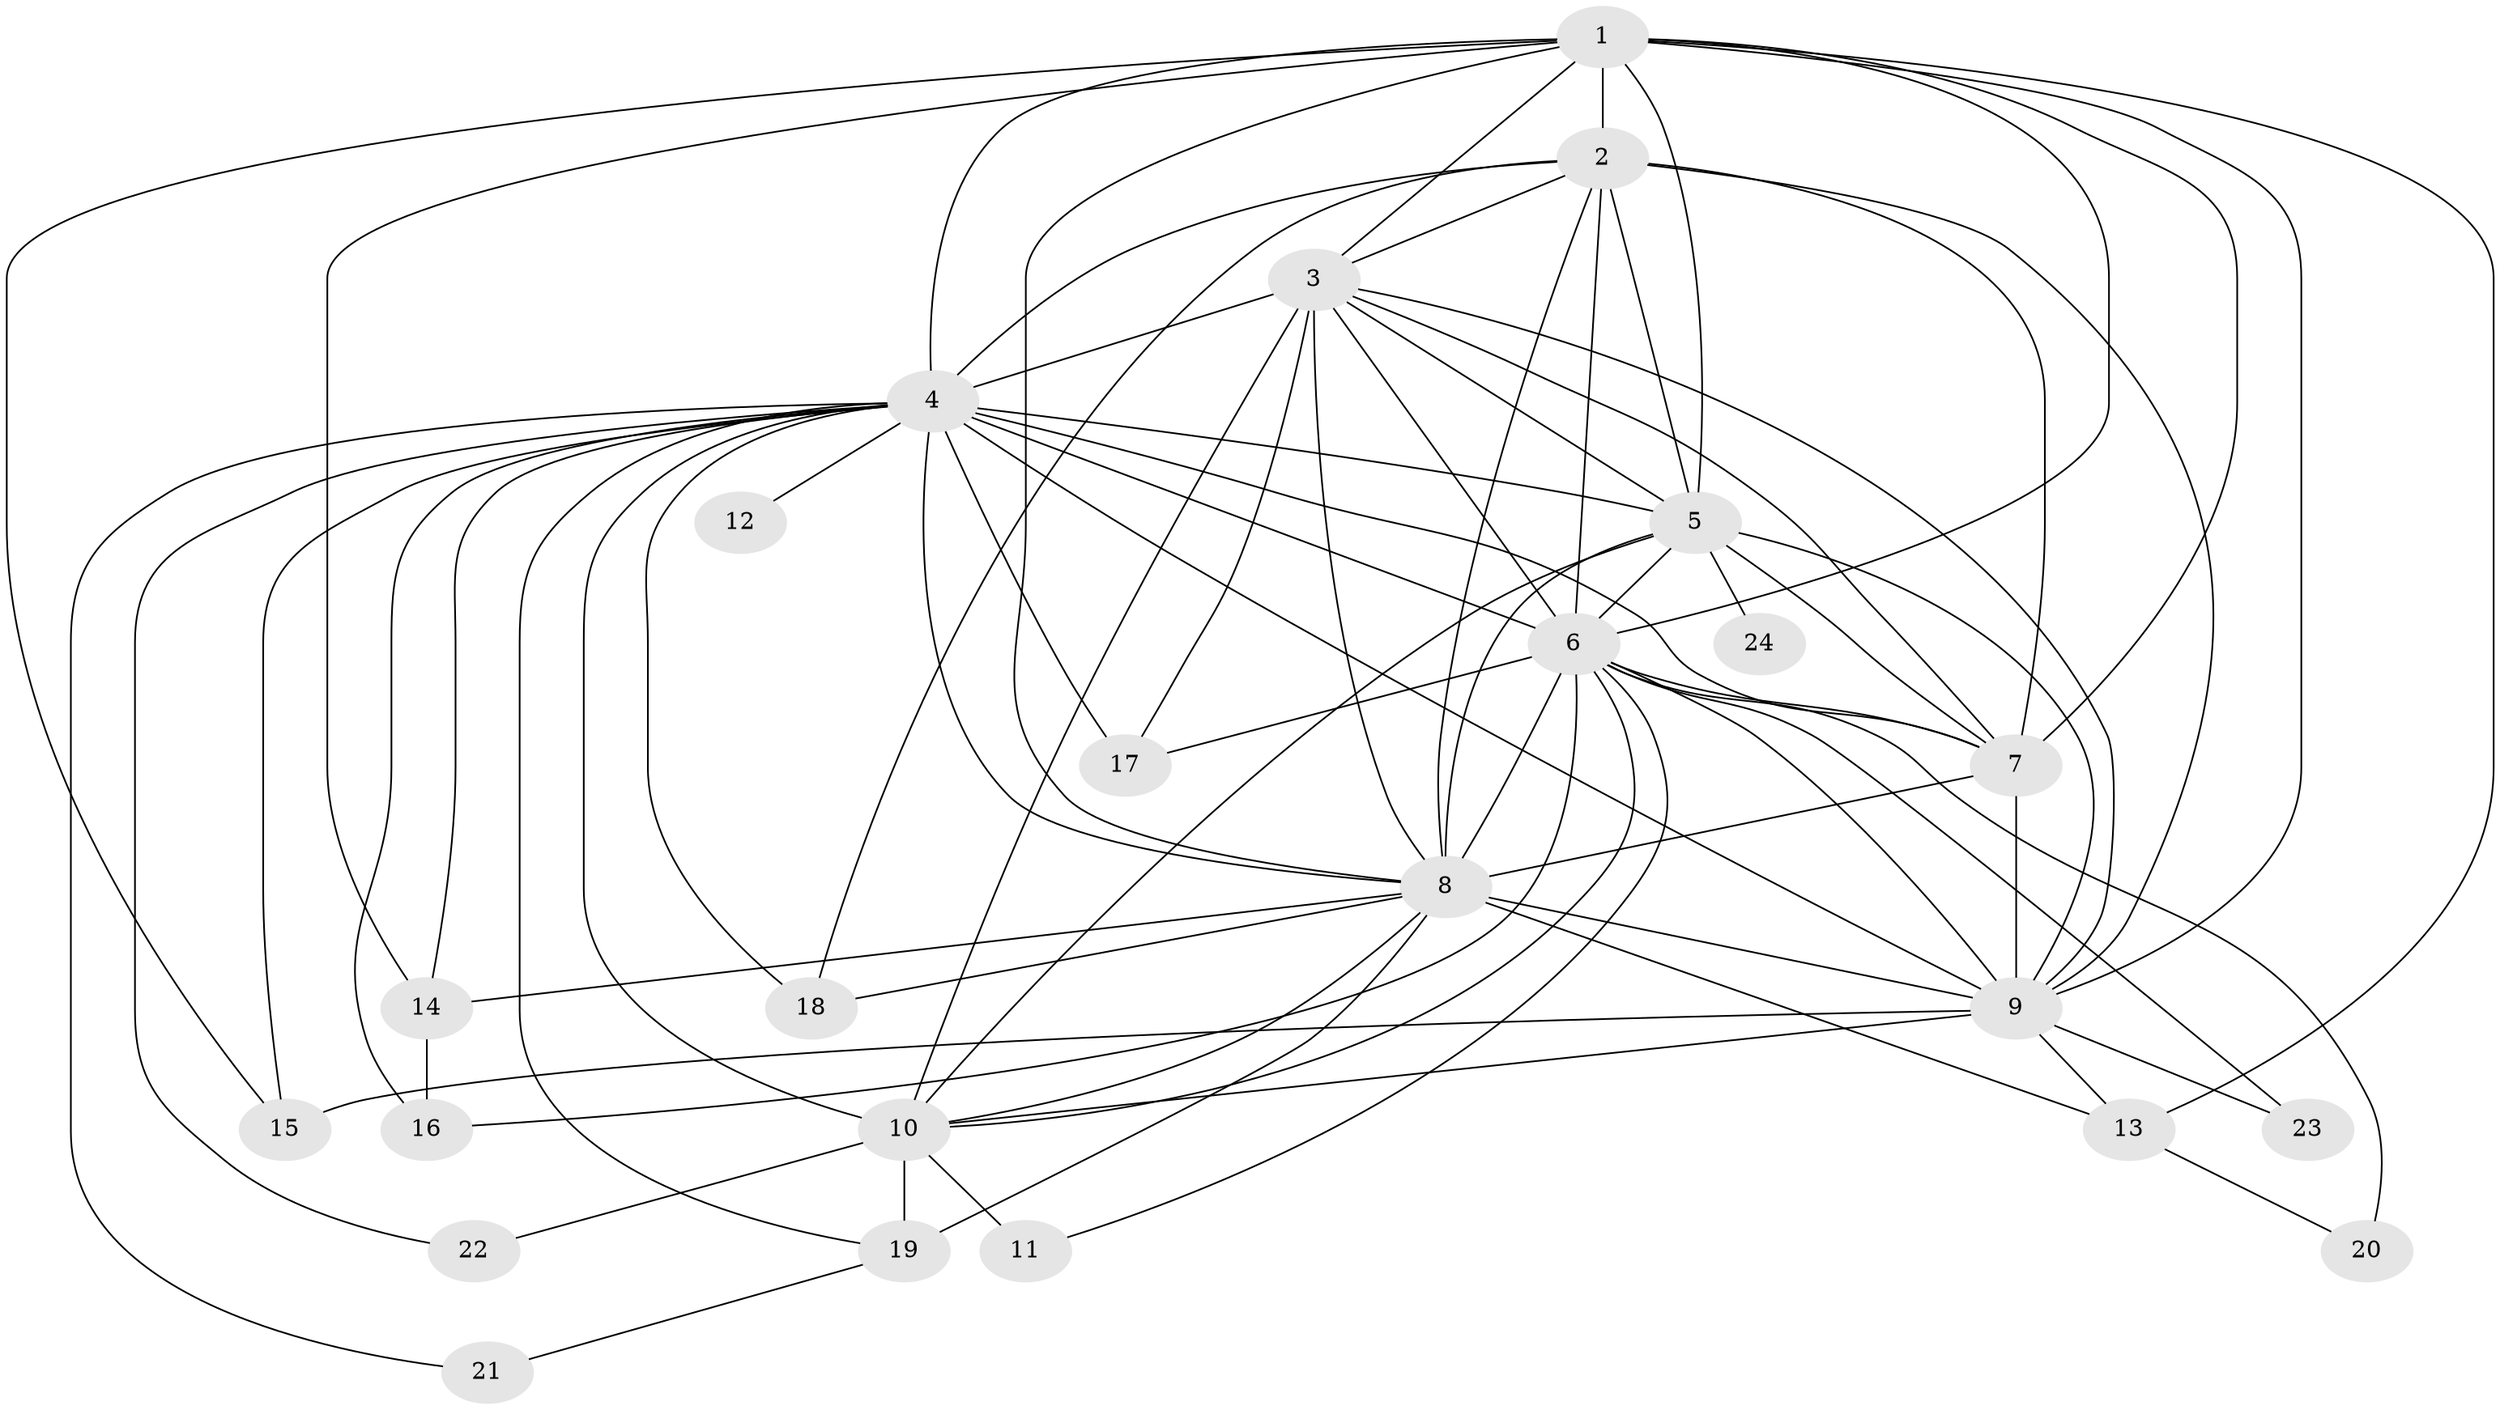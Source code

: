 // original degree distribution, {17: 0.016666666666666666, 14: 0.05, 20: 0.03333333333333333, 23: 0.016666666666666666, 13: 0.016666666666666666, 18: 0.03333333333333333, 4: 0.08333333333333333, 2: 0.6, 3: 0.15}
// Generated by graph-tools (version 1.1) at 2025/49/03/04/25 22:49:33]
// undirected, 24 vertices, 75 edges
graph export_dot {
  node [color=gray90,style=filled];
  1;
  2;
  3;
  4;
  5;
  6;
  7;
  8;
  9;
  10;
  11;
  12;
  13;
  14;
  15;
  16;
  17;
  18;
  19;
  20;
  21;
  22;
  23;
  24;
  1 -- 2 [weight=3.0];
  1 -- 3 [weight=2.0];
  1 -- 4 [weight=1.0];
  1 -- 5 [weight=1.0];
  1 -- 6 [weight=3.0];
  1 -- 7 [weight=1.0];
  1 -- 8 [weight=1.0];
  1 -- 9 [weight=1.0];
  1 -- 13 [weight=1.0];
  1 -- 14 [weight=2.0];
  1 -- 15 [weight=1.0];
  2 -- 3 [weight=2.0];
  2 -- 4 [weight=3.0];
  2 -- 5 [weight=2.0];
  2 -- 6 [weight=4.0];
  2 -- 7 [weight=3.0];
  2 -- 8 [weight=2.0];
  2 -- 9 [weight=3.0];
  2 -- 18 [weight=1.0];
  3 -- 4 [weight=1.0];
  3 -- 5 [weight=1.0];
  3 -- 6 [weight=2.0];
  3 -- 7 [weight=1.0];
  3 -- 8 [weight=1.0];
  3 -- 9 [weight=1.0];
  3 -- 10 [weight=8.0];
  3 -- 17 [weight=1.0];
  4 -- 5 [weight=1.0];
  4 -- 6 [weight=2.0];
  4 -- 7 [weight=1.0];
  4 -- 8 [weight=2.0];
  4 -- 9 [weight=1.0];
  4 -- 10 [weight=1.0];
  4 -- 12 [weight=1.0];
  4 -- 14 [weight=1.0];
  4 -- 15 [weight=1.0];
  4 -- 16 [weight=1.0];
  4 -- 17 [weight=1.0];
  4 -- 18 [weight=1.0];
  4 -- 19 [weight=1.0];
  4 -- 21 [weight=1.0];
  4 -- 22 [weight=1.0];
  5 -- 6 [weight=2.0];
  5 -- 7 [weight=1.0];
  5 -- 8 [weight=2.0];
  5 -- 9 [weight=1.0];
  5 -- 10 [weight=1.0];
  5 -- 24 [weight=1.0];
  6 -- 7 [weight=11.0];
  6 -- 8 [weight=1.0];
  6 -- 9 [weight=3.0];
  6 -- 10 [weight=3.0];
  6 -- 11 [weight=1.0];
  6 -- 16 [weight=1.0];
  6 -- 17 [weight=1.0];
  6 -- 20 [weight=1.0];
  6 -- 23 [weight=1.0];
  7 -- 8 [weight=1.0];
  7 -- 9 [weight=1.0];
  8 -- 9 [weight=1.0];
  8 -- 10 [weight=1.0];
  8 -- 13 [weight=1.0];
  8 -- 14 [weight=1.0];
  8 -- 18 [weight=1.0];
  8 -- 19 [weight=3.0];
  9 -- 10 [weight=1.0];
  9 -- 13 [weight=1.0];
  9 -- 15 [weight=2.0];
  9 -- 23 [weight=1.0];
  10 -- 11 [weight=2.0];
  10 -- 19 [weight=1.0];
  10 -- 22 [weight=1.0];
  13 -- 20 [weight=1.0];
  14 -- 16 [weight=2.0];
  19 -- 21 [weight=1.0];
}
